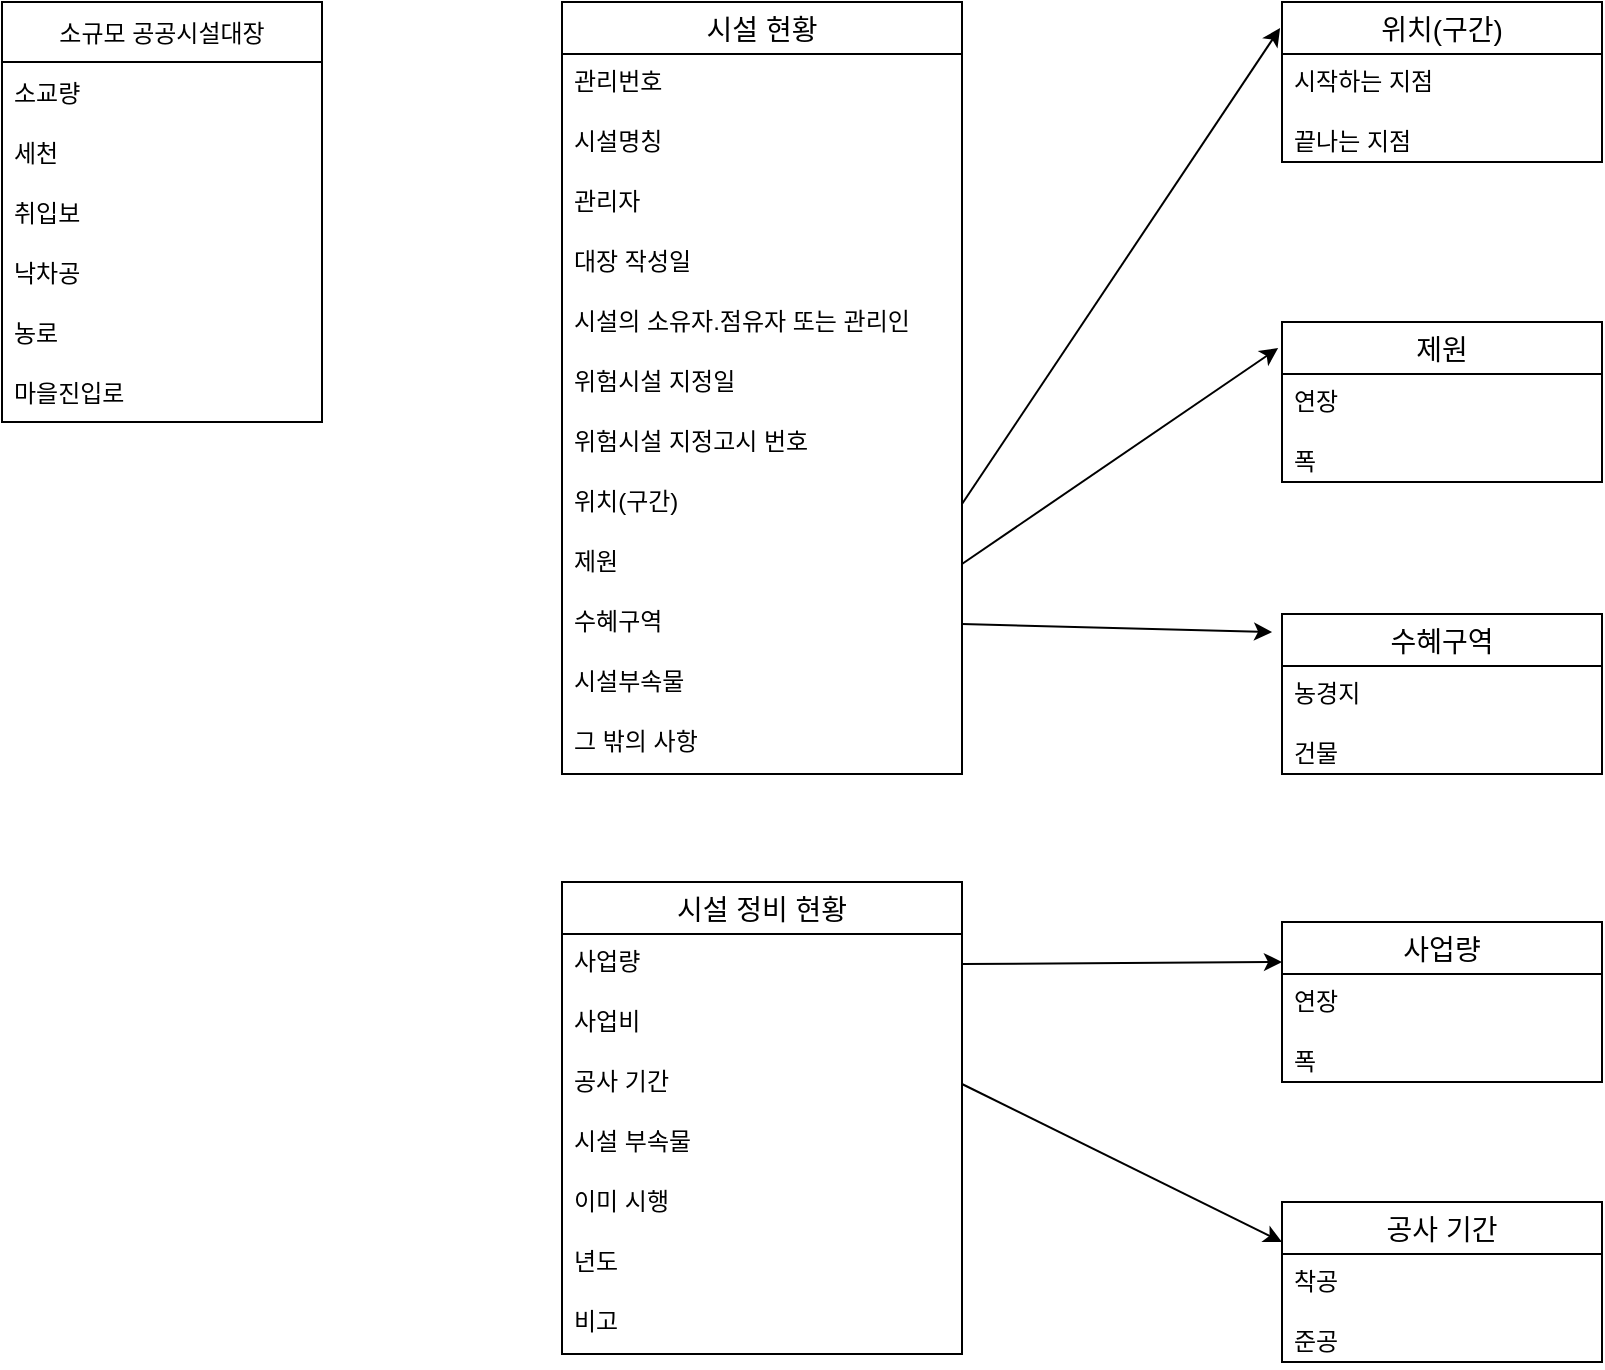 <mxfile version="19.0.3" type="github"><diagram id="FacNkWKjvu7P9KVaFUAH" name="Page-1"><mxGraphModel dx="1422" dy="737" grid="1" gridSize="10" guides="1" tooltips="1" connect="1" arrows="1" fold="1" page="1" pageScale="1" pageWidth="1169" pageHeight="1654" math="0" shadow="0"><root><mxCell id="0"/><mxCell id="1" parent="0"/><mxCell id="pdUqDUK-5IT8OqVjH_KV-3" value="소규모 공공시설대장" style="swimlane;fontStyle=0;childLayout=stackLayout;horizontal=1;startSize=30;horizontalStack=0;resizeParent=1;resizeParentMax=0;resizeLast=0;collapsible=1;marginBottom=0;" parent="1" vertex="1"><mxGeometry x="40" y="40" width="160" height="210" as="geometry"/></mxCell><mxCell id="pdUqDUK-5IT8OqVjH_KV-4" value="소교량" style="text;strokeColor=none;fillColor=none;align=left;verticalAlign=middle;spacingLeft=4;spacingRight=4;overflow=hidden;points=[[0,0.5],[1,0.5]];portConstraint=eastwest;rotatable=0;" parent="pdUqDUK-5IT8OqVjH_KV-3" vertex="1"><mxGeometry y="30" width="160" height="30" as="geometry"/></mxCell><mxCell id="pdUqDUK-5IT8OqVjH_KV-5" value="세천" style="text;strokeColor=none;fillColor=none;align=left;verticalAlign=middle;spacingLeft=4;spacingRight=4;overflow=hidden;points=[[0,0.5],[1,0.5]];portConstraint=eastwest;rotatable=0;" parent="pdUqDUK-5IT8OqVjH_KV-3" vertex="1"><mxGeometry y="60" width="160" height="30" as="geometry"/></mxCell><mxCell id="pdUqDUK-5IT8OqVjH_KV-6" value="취입보" style="text;strokeColor=none;fillColor=none;align=left;verticalAlign=middle;spacingLeft=4;spacingRight=4;overflow=hidden;points=[[0,0.5],[1,0.5]];portConstraint=eastwest;rotatable=0;" parent="pdUqDUK-5IT8OqVjH_KV-3" vertex="1"><mxGeometry y="90" width="160" height="30" as="geometry"/></mxCell><mxCell id="pdUqDUK-5IT8OqVjH_KV-19" value="낙차공" style="text;strokeColor=none;fillColor=none;align=left;verticalAlign=middle;spacingLeft=4;spacingRight=4;overflow=hidden;points=[[0,0.5],[1,0.5]];portConstraint=eastwest;rotatable=0;" parent="pdUqDUK-5IT8OqVjH_KV-3" vertex="1"><mxGeometry y="120" width="160" height="30" as="geometry"/></mxCell><mxCell id="pdUqDUK-5IT8OqVjH_KV-20" value="농로" style="text;strokeColor=none;fillColor=none;align=left;verticalAlign=middle;spacingLeft=4;spacingRight=4;overflow=hidden;points=[[0,0.5],[1,0.5]];portConstraint=eastwest;rotatable=0;" parent="pdUqDUK-5IT8OqVjH_KV-3" vertex="1"><mxGeometry y="150" width="160" height="30" as="geometry"/></mxCell><mxCell id="pdUqDUK-5IT8OqVjH_KV-21" value="마을진입로" style="text;strokeColor=none;fillColor=none;align=left;verticalAlign=middle;spacingLeft=4;spacingRight=4;overflow=hidden;points=[[0,0.5],[1,0.5]];portConstraint=eastwest;rotatable=0;" parent="pdUqDUK-5IT8OqVjH_KV-3" vertex="1"><mxGeometry y="180" width="160" height="30" as="geometry"/></mxCell><mxCell id="pdUqDUK-5IT8OqVjH_KV-45" value="시설 현황" style="swimlane;fontStyle=0;childLayout=stackLayout;horizontal=1;startSize=26;horizontalStack=0;resizeParent=1;resizeParentMax=0;resizeLast=0;collapsible=1;marginBottom=0;align=center;fontSize=14;" parent="1" vertex="1"><mxGeometry x="320" y="40" width="200" height="386" as="geometry"/></mxCell><mxCell id="pdUqDUK-5IT8OqVjH_KV-46" value="관리번호" style="text;strokeColor=none;fillColor=none;spacingLeft=4;spacingRight=4;overflow=hidden;rotatable=0;points=[[0,0.5],[1,0.5]];portConstraint=eastwest;fontSize=12;" parent="pdUqDUK-5IT8OqVjH_KV-45" vertex="1"><mxGeometry y="26" width="200" height="30" as="geometry"/></mxCell><mxCell id="pdUqDUK-5IT8OqVjH_KV-47" value="시설명칭" style="text;strokeColor=none;fillColor=none;spacingLeft=4;spacingRight=4;overflow=hidden;rotatable=0;points=[[0,0.5],[1,0.5]];portConstraint=eastwest;fontSize=12;" parent="pdUqDUK-5IT8OqVjH_KV-45" vertex="1"><mxGeometry y="56" width="200" height="30" as="geometry"/></mxCell><mxCell id="pdUqDUK-5IT8OqVjH_KV-48" value="관리자" style="text;strokeColor=none;fillColor=none;spacingLeft=4;spacingRight=4;overflow=hidden;rotatable=0;points=[[0,0.5],[1,0.5]];portConstraint=eastwest;fontSize=12;" parent="pdUqDUK-5IT8OqVjH_KV-45" vertex="1"><mxGeometry y="86" width="200" height="30" as="geometry"/></mxCell><mxCell id="pdUqDUK-5IT8OqVjH_KV-49" value="대장 작성일" style="text;strokeColor=none;fillColor=none;spacingLeft=4;spacingRight=4;overflow=hidden;rotatable=0;points=[[0,0.5],[1,0.5]];portConstraint=eastwest;fontSize=12;" parent="pdUqDUK-5IT8OqVjH_KV-45" vertex="1"><mxGeometry y="116" width="200" height="30" as="geometry"/></mxCell><mxCell id="pdUqDUK-5IT8OqVjH_KV-50" value="시설의 소유자.점유자 또는 관리인" style="text;strokeColor=none;fillColor=none;spacingLeft=4;spacingRight=4;overflow=hidden;rotatable=0;points=[[0,0.5],[1,0.5]];portConstraint=eastwest;fontSize=12;" parent="pdUqDUK-5IT8OqVjH_KV-45" vertex="1"><mxGeometry y="146" width="200" height="30" as="geometry"/></mxCell><mxCell id="pdUqDUK-5IT8OqVjH_KV-51" value="위험시설 지정일" style="text;strokeColor=none;fillColor=none;spacingLeft=4;spacingRight=4;overflow=hidden;rotatable=0;points=[[0,0.5],[1,0.5]];portConstraint=eastwest;fontSize=12;" parent="pdUqDUK-5IT8OqVjH_KV-45" vertex="1"><mxGeometry y="176" width="200" height="30" as="geometry"/></mxCell><mxCell id="pdUqDUK-5IT8OqVjH_KV-52" value="위험시설 지정고시 번호" style="text;strokeColor=none;fillColor=none;spacingLeft=4;spacingRight=4;overflow=hidden;rotatable=0;points=[[0,0.5],[1,0.5]];portConstraint=eastwest;fontSize=12;" parent="pdUqDUK-5IT8OqVjH_KV-45" vertex="1"><mxGeometry y="206" width="200" height="30" as="geometry"/></mxCell><mxCell id="pdUqDUK-5IT8OqVjH_KV-53" value="위치(구간)" style="text;strokeColor=none;fillColor=none;spacingLeft=4;spacingRight=4;overflow=hidden;rotatable=0;points=[[0,0.5],[1,0.5]];portConstraint=eastwest;fontSize=12;" parent="pdUqDUK-5IT8OqVjH_KV-45" vertex="1"><mxGeometry y="236" width="200" height="30" as="geometry"/></mxCell><mxCell id="pdUqDUK-5IT8OqVjH_KV-54" value="제원" style="text;strokeColor=none;fillColor=none;spacingLeft=4;spacingRight=4;overflow=hidden;rotatable=0;points=[[0,0.5],[1,0.5]];portConstraint=eastwest;fontSize=12;" parent="pdUqDUK-5IT8OqVjH_KV-45" vertex="1"><mxGeometry y="266" width="200" height="30" as="geometry"/></mxCell><mxCell id="pdUqDUK-5IT8OqVjH_KV-55" value="수혜구역" style="text;strokeColor=none;fillColor=none;spacingLeft=4;spacingRight=4;overflow=hidden;rotatable=0;points=[[0,0.5],[1,0.5]];portConstraint=eastwest;fontSize=12;" parent="pdUqDUK-5IT8OqVjH_KV-45" vertex="1"><mxGeometry y="296" width="200" height="30" as="geometry"/></mxCell><mxCell id="pdUqDUK-5IT8OqVjH_KV-56" value="시설부속물" style="text;strokeColor=none;fillColor=none;spacingLeft=4;spacingRight=4;overflow=hidden;rotatable=0;points=[[0,0.5],[1,0.5]];portConstraint=eastwest;fontSize=12;" parent="pdUqDUK-5IT8OqVjH_KV-45" vertex="1"><mxGeometry y="326" width="200" height="30" as="geometry"/></mxCell><mxCell id="pdUqDUK-5IT8OqVjH_KV-57" value="그 밖의 사항" style="text;strokeColor=none;fillColor=none;spacingLeft=4;spacingRight=4;overflow=hidden;rotatable=0;points=[[0,0.5],[1,0.5]];portConstraint=eastwest;fontSize=12;" parent="pdUqDUK-5IT8OqVjH_KV-45" vertex="1"><mxGeometry y="356" width="200" height="30" as="geometry"/></mxCell><mxCell id="pdUqDUK-5IT8OqVjH_KV-61" value="위치(구간)" style="swimlane;fontStyle=0;childLayout=stackLayout;horizontal=1;startSize=26;horizontalStack=0;resizeParent=1;resizeParentMax=0;resizeLast=0;collapsible=1;marginBottom=0;align=center;fontSize=14;" parent="1" vertex="1"><mxGeometry x="680" y="40" width="160" height="80" as="geometry"/></mxCell><mxCell id="pdUqDUK-5IT8OqVjH_KV-62" value="시작하는 지점" style="text;strokeColor=none;fillColor=none;spacingLeft=4;spacingRight=4;overflow=hidden;rotatable=0;points=[[0,0.5],[1,0.5]];portConstraint=eastwest;fontSize=12;" parent="pdUqDUK-5IT8OqVjH_KV-61" vertex="1"><mxGeometry y="26" width="160" height="30" as="geometry"/></mxCell><mxCell id="pdUqDUK-5IT8OqVjH_KV-63" value="끝나는 지점" style="text;strokeColor=none;fillColor=none;spacingLeft=4;spacingRight=4;overflow=hidden;rotatable=0;points=[[0,0.5],[1,0.5]];portConstraint=eastwest;fontSize=12;" parent="pdUqDUK-5IT8OqVjH_KV-61" vertex="1"><mxGeometry y="56" width="160" height="24" as="geometry"/></mxCell><mxCell id="pdUqDUK-5IT8OqVjH_KV-65" value="제원" style="swimlane;fontStyle=0;childLayout=stackLayout;horizontal=1;startSize=26;horizontalStack=0;resizeParent=1;resizeParentMax=0;resizeLast=0;collapsible=1;marginBottom=0;align=center;fontSize=14;" parent="1" vertex="1"><mxGeometry x="680" y="200" width="160" height="80" as="geometry"/></mxCell><mxCell id="pdUqDUK-5IT8OqVjH_KV-66" value="연장" style="text;strokeColor=none;fillColor=none;spacingLeft=4;spacingRight=4;overflow=hidden;rotatable=0;points=[[0,0.5],[1,0.5]];portConstraint=eastwest;fontSize=12;" parent="pdUqDUK-5IT8OqVjH_KV-65" vertex="1"><mxGeometry y="26" width="160" height="30" as="geometry"/></mxCell><mxCell id="pdUqDUK-5IT8OqVjH_KV-67" value="폭" style="text;strokeColor=none;fillColor=none;spacingLeft=4;spacingRight=4;overflow=hidden;rotatable=0;points=[[0,0.5],[1,0.5]];portConstraint=eastwest;fontSize=12;" parent="pdUqDUK-5IT8OqVjH_KV-65" vertex="1"><mxGeometry y="56" width="160" height="24" as="geometry"/></mxCell><mxCell id="pdUqDUK-5IT8OqVjH_KV-69" value="수혜구역" style="swimlane;fontStyle=0;childLayout=stackLayout;horizontal=1;startSize=26;horizontalStack=0;resizeParent=1;resizeParentMax=0;resizeLast=0;collapsible=1;marginBottom=0;align=center;fontSize=14;" parent="1" vertex="1"><mxGeometry x="680" y="346" width="160" height="80" as="geometry"/></mxCell><mxCell id="pdUqDUK-5IT8OqVjH_KV-70" value="농경지" style="text;strokeColor=none;fillColor=none;spacingLeft=4;spacingRight=4;overflow=hidden;rotatable=0;points=[[0,0.5],[1,0.5]];portConstraint=eastwest;fontSize=12;" parent="pdUqDUK-5IT8OqVjH_KV-69" vertex="1"><mxGeometry y="26" width="160" height="30" as="geometry"/></mxCell><mxCell id="pdUqDUK-5IT8OqVjH_KV-71" value="건물" style="text;strokeColor=none;fillColor=none;spacingLeft=4;spacingRight=4;overflow=hidden;rotatable=0;points=[[0,0.5],[1,0.5]];portConstraint=eastwest;fontSize=12;" parent="pdUqDUK-5IT8OqVjH_KV-69" vertex="1"><mxGeometry y="56" width="160" height="24" as="geometry"/></mxCell><mxCell id="pdUqDUK-5IT8OqVjH_KV-75" value="시설 정비 현황" style="swimlane;fontStyle=0;childLayout=stackLayout;horizontal=1;startSize=26;horizontalStack=0;resizeParent=1;resizeParentMax=0;resizeLast=0;collapsible=1;marginBottom=0;align=center;fontSize=14;" parent="1" vertex="1"><mxGeometry x="320" y="480" width="200" height="236" as="geometry"/></mxCell><mxCell id="pdUqDUK-5IT8OqVjH_KV-76" value="사업량" style="text;strokeColor=none;fillColor=none;spacingLeft=4;spacingRight=4;overflow=hidden;rotatable=0;points=[[0,0.5],[1,0.5]];portConstraint=eastwest;fontSize=12;" parent="pdUqDUK-5IT8OqVjH_KV-75" vertex="1"><mxGeometry y="26" width="200" height="30" as="geometry"/></mxCell><mxCell id="pdUqDUK-5IT8OqVjH_KV-77" value="사업비" style="text;strokeColor=none;fillColor=none;spacingLeft=4;spacingRight=4;overflow=hidden;rotatable=0;points=[[0,0.5],[1,0.5]];portConstraint=eastwest;fontSize=12;" parent="pdUqDUK-5IT8OqVjH_KV-75" vertex="1"><mxGeometry y="56" width="200" height="30" as="geometry"/></mxCell><mxCell id="pdUqDUK-5IT8OqVjH_KV-78" value="공사 기간" style="text;strokeColor=none;fillColor=none;spacingLeft=4;spacingRight=4;overflow=hidden;rotatable=0;points=[[0,0.5],[1,0.5]];portConstraint=eastwest;fontSize=12;" parent="pdUqDUK-5IT8OqVjH_KV-75" vertex="1"><mxGeometry y="86" width="200" height="30" as="geometry"/></mxCell><mxCell id="pdUqDUK-5IT8OqVjH_KV-85" value="시설 부속물" style="text;strokeColor=none;fillColor=none;spacingLeft=4;spacingRight=4;overflow=hidden;rotatable=0;points=[[0,0.5],[1,0.5]];portConstraint=eastwest;fontSize=12;" parent="pdUqDUK-5IT8OqVjH_KV-75" vertex="1"><mxGeometry y="116" width="200" height="30" as="geometry"/></mxCell><mxCell id="pdUqDUK-5IT8OqVjH_KV-86" value="이미 시행" style="text;strokeColor=none;fillColor=none;spacingLeft=4;spacingRight=4;overflow=hidden;rotatable=0;points=[[0,0.5],[1,0.5]];portConstraint=eastwest;fontSize=12;" parent="pdUqDUK-5IT8OqVjH_KV-75" vertex="1"><mxGeometry y="146" width="200" height="30" as="geometry"/></mxCell><mxCell id="pdUqDUK-5IT8OqVjH_KV-87" value="년도" style="text;strokeColor=none;fillColor=none;spacingLeft=4;spacingRight=4;overflow=hidden;rotatable=0;points=[[0,0.5],[1,0.5]];portConstraint=eastwest;fontSize=12;" parent="pdUqDUK-5IT8OqVjH_KV-75" vertex="1"><mxGeometry y="176" width="200" height="30" as="geometry"/></mxCell><mxCell id="pdUqDUK-5IT8OqVjH_KV-88" value="비고" style="text;strokeColor=none;fillColor=none;spacingLeft=4;spacingRight=4;overflow=hidden;rotatable=0;points=[[0,0.5],[1,0.5]];portConstraint=eastwest;fontSize=12;" parent="pdUqDUK-5IT8OqVjH_KV-75" vertex="1"><mxGeometry y="206" width="200" height="30" as="geometry"/></mxCell><mxCell id="pdUqDUK-5IT8OqVjH_KV-89" value="사업량" style="swimlane;fontStyle=0;childLayout=stackLayout;horizontal=1;startSize=26;horizontalStack=0;resizeParent=1;resizeParentMax=0;resizeLast=0;collapsible=1;marginBottom=0;align=center;fontSize=14;" parent="1" vertex="1"><mxGeometry x="680" y="500" width="160" height="80" as="geometry"/></mxCell><mxCell id="pdUqDUK-5IT8OqVjH_KV-90" value="연장" style="text;strokeColor=none;fillColor=none;spacingLeft=4;spacingRight=4;overflow=hidden;rotatable=0;points=[[0,0.5],[1,0.5]];portConstraint=eastwest;fontSize=12;" parent="pdUqDUK-5IT8OqVjH_KV-89" vertex="1"><mxGeometry y="26" width="160" height="30" as="geometry"/></mxCell><mxCell id="pdUqDUK-5IT8OqVjH_KV-91" value="폭" style="text;strokeColor=none;fillColor=none;spacingLeft=4;spacingRight=4;overflow=hidden;rotatable=0;points=[[0,0.5],[1,0.5]];portConstraint=eastwest;fontSize=12;" parent="pdUqDUK-5IT8OqVjH_KV-89" vertex="1"><mxGeometry y="56" width="160" height="24" as="geometry"/></mxCell><mxCell id="pdUqDUK-5IT8OqVjH_KV-93" value="공사 기간" style="swimlane;fontStyle=0;childLayout=stackLayout;horizontal=1;startSize=26;horizontalStack=0;resizeParent=1;resizeParentMax=0;resizeLast=0;collapsible=1;marginBottom=0;align=center;fontSize=14;" parent="1" vertex="1"><mxGeometry x="680" y="640" width="160" height="80" as="geometry"/></mxCell><mxCell id="pdUqDUK-5IT8OqVjH_KV-94" value="착공" style="text;strokeColor=none;fillColor=none;spacingLeft=4;spacingRight=4;overflow=hidden;rotatable=0;points=[[0,0.5],[1,0.5]];portConstraint=eastwest;fontSize=12;" parent="pdUqDUK-5IT8OqVjH_KV-93" vertex="1"><mxGeometry y="26" width="160" height="30" as="geometry"/></mxCell><mxCell id="pdUqDUK-5IT8OqVjH_KV-95" value="준공" style="text;strokeColor=none;fillColor=none;spacingLeft=4;spacingRight=4;overflow=hidden;rotatable=0;points=[[0,0.5],[1,0.5]];portConstraint=eastwest;fontSize=12;" parent="pdUqDUK-5IT8OqVjH_KV-93" vertex="1"><mxGeometry y="56" width="160" height="24" as="geometry"/></mxCell><mxCell id="pdUqDUK-5IT8OqVjH_KV-99" style="edgeStyle=none;rounded=0;orthogonalLoop=1;jettySize=auto;html=1;exitX=1;exitY=0.5;exitDx=0;exitDy=0;entryX=-0.006;entryY=0.163;entryDx=0;entryDy=0;entryPerimeter=0;" parent="1" source="pdUqDUK-5IT8OqVjH_KV-53" target="pdUqDUK-5IT8OqVjH_KV-61" edge="1"><mxGeometry relative="1" as="geometry"/></mxCell><mxCell id="pdUqDUK-5IT8OqVjH_KV-100" style="edgeStyle=none;rounded=0;orthogonalLoop=1;jettySize=auto;html=1;exitX=1;exitY=0.5;exitDx=0;exitDy=0;entryX=-0.012;entryY=0.163;entryDx=0;entryDy=0;entryPerimeter=0;" parent="1" source="pdUqDUK-5IT8OqVjH_KV-54" target="pdUqDUK-5IT8OqVjH_KV-65" edge="1"><mxGeometry relative="1" as="geometry"/></mxCell><mxCell id="pdUqDUK-5IT8OqVjH_KV-101" style="edgeStyle=none;rounded=0;orthogonalLoop=1;jettySize=auto;html=1;exitX=1;exitY=0.5;exitDx=0;exitDy=0;entryX=-0.031;entryY=0.113;entryDx=0;entryDy=0;entryPerimeter=0;" parent="1" source="pdUqDUK-5IT8OqVjH_KV-55" target="pdUqDUK-5IT8OqVjH_KV-69" edge="1"><mxGeometry relative="1" as="geometry"/></mxCell><mxCell id="pdUqDUK-5IT8OqVjH_KV-102" style="edgeStyle=none;rounded=0;orthogonalLoop=1;jettySize=auto;html=1;exitX=1;exitY=0.5;exitDx=0;exitDy=0;entryX=0;entryY=0.25;entryDx=0;entryDy=0;" parent="1" source="pdUqDUK-5IT8OqVjH_KV-76" target="pdUqDUK-5IT8OqVjH_KV-89" edge="1"><mxGeometry relative="1" as="geometry"/></mxCell><mxCell id="pdUqDUK-5IT8OqVjH_KV-103" style="edgeStyle=none;rounded=0;orthogonalLoop=1;jettySize=auto;html=1;exitX=1;exitY=0.5;exitDx=0;exitDy=0;entryX=0;entryY=0.25;entryDx=0;entryDy=0;" parent="1" source="pdUqDUK-5IT8OqVjH_KV-78" target="pdUqDUK-5IT8OqVjH_KV-93" edge="1"><mxGeometry relative="1" as="geometry"/></mxCell></root></mxGraphModel></diagram></mxfile>